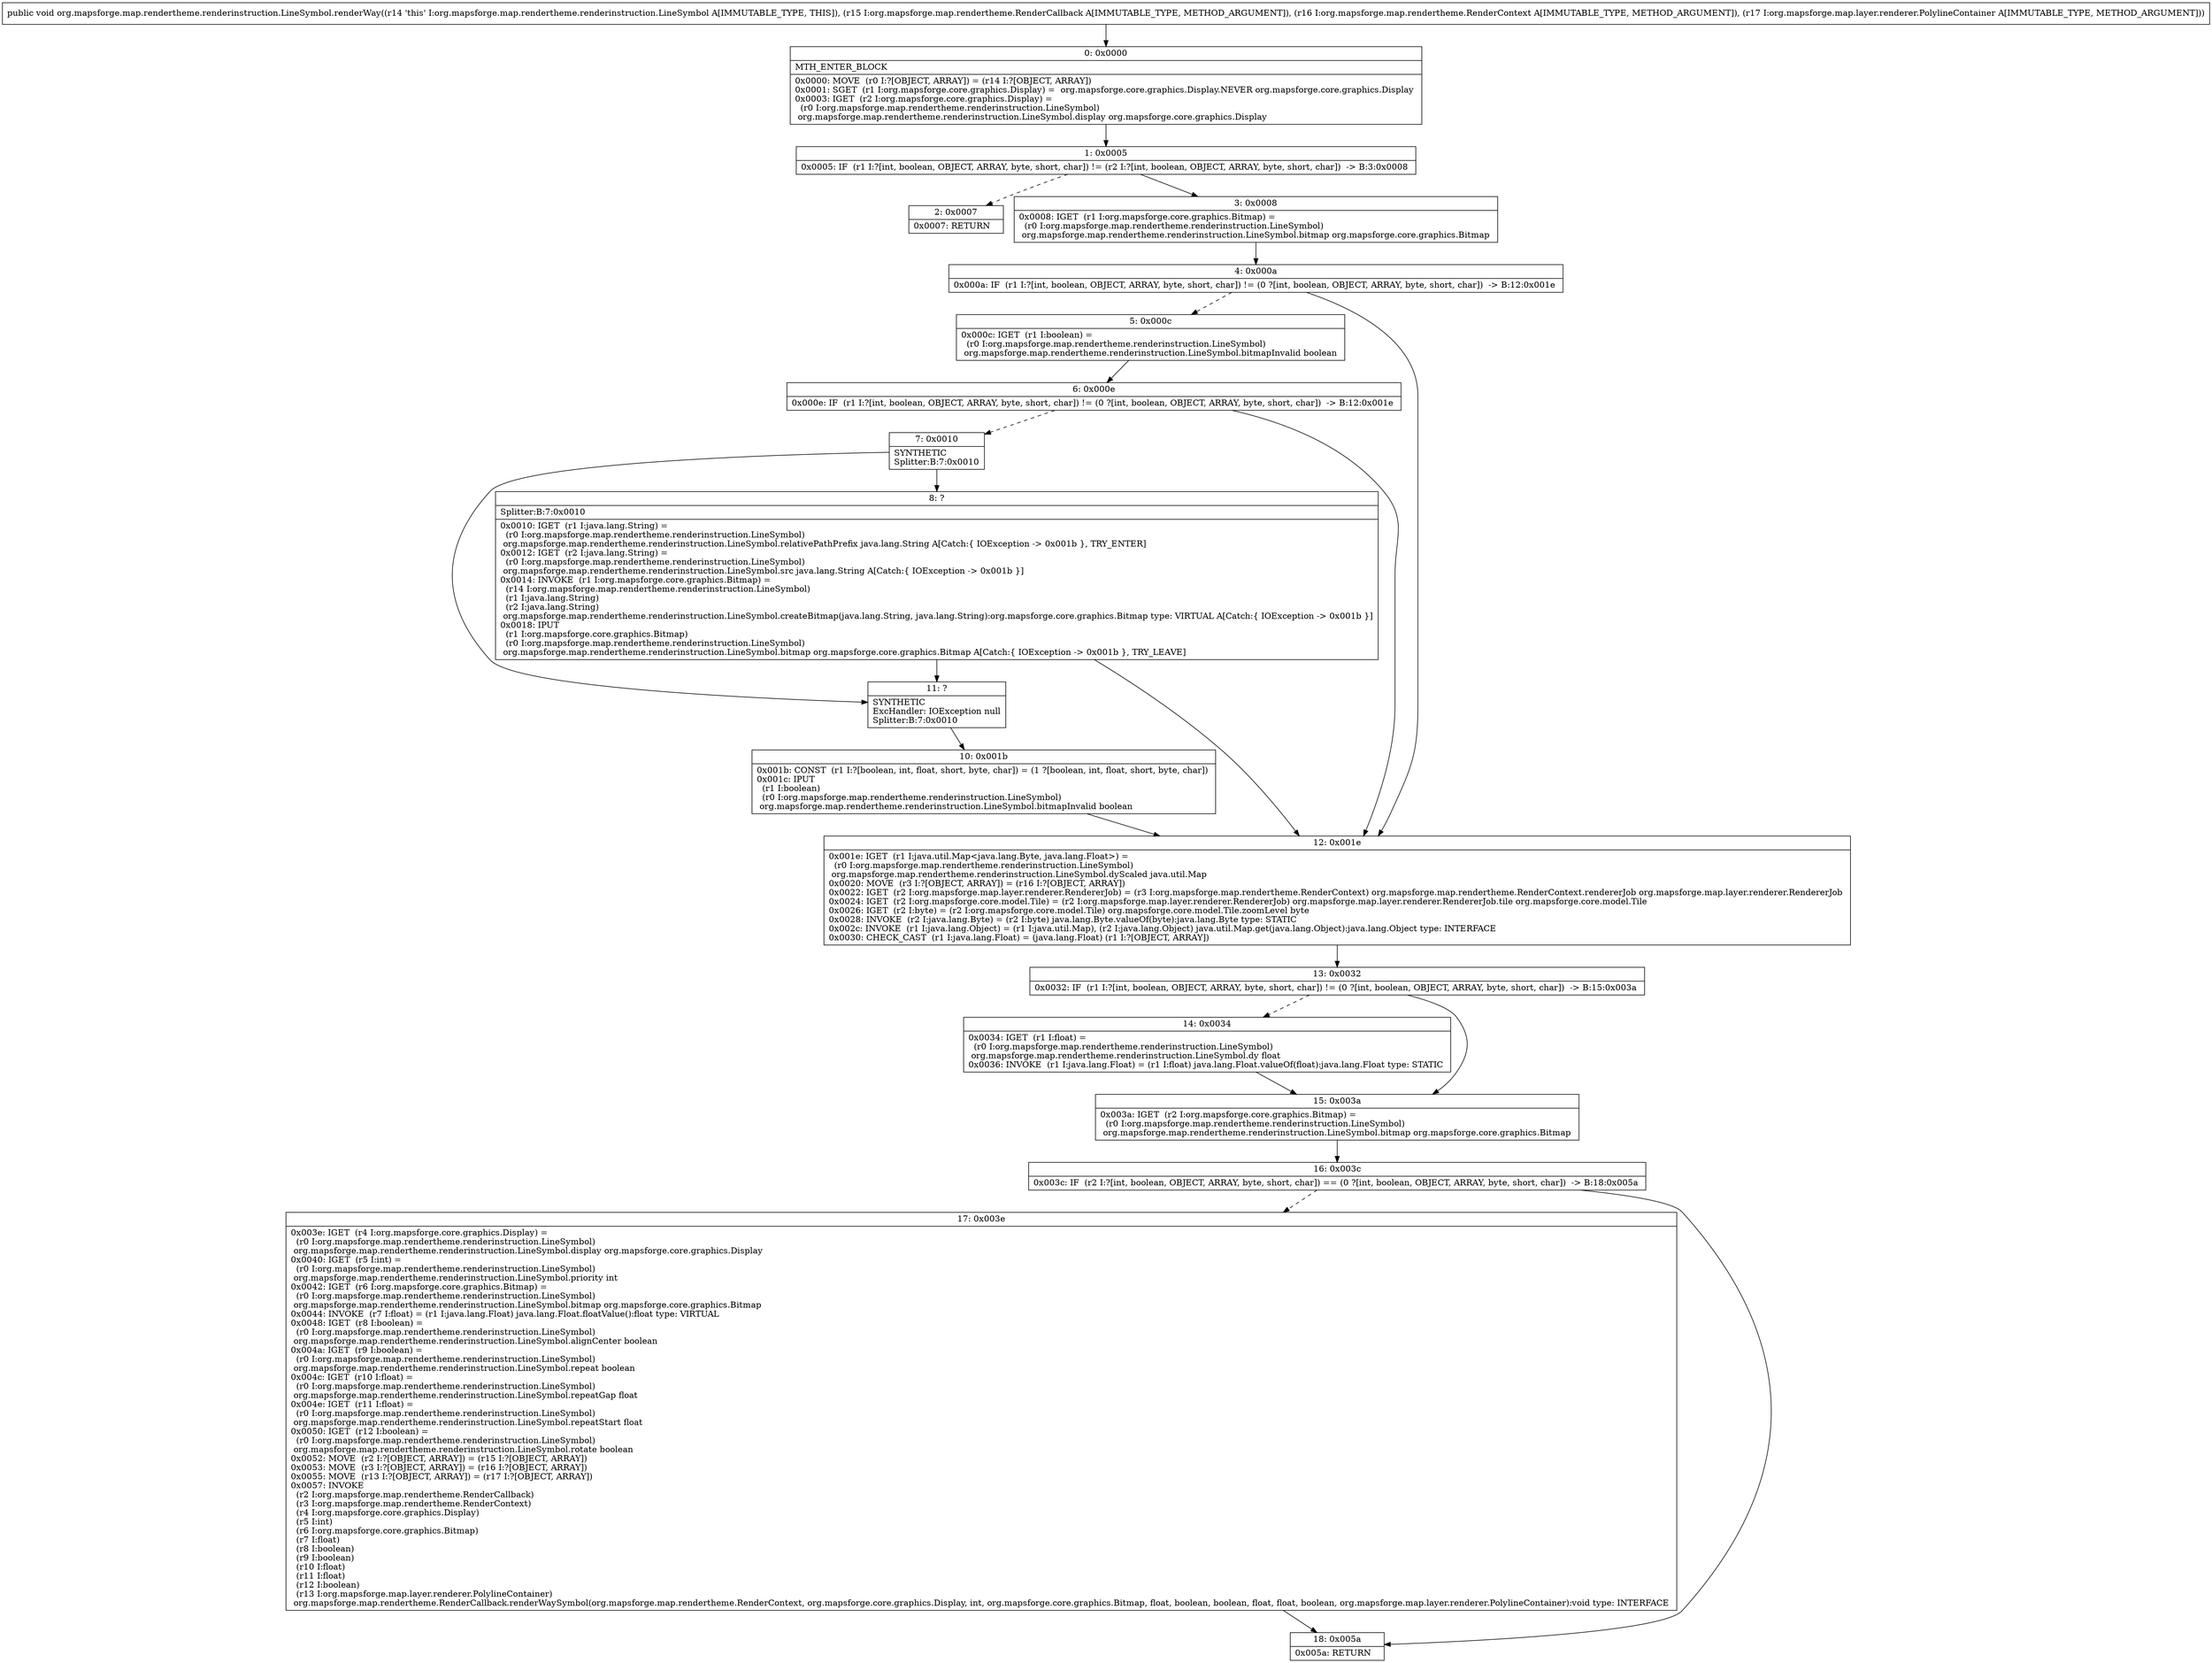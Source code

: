 digraph "CFG fororg.mapsforge.map.rendertheme.renderinstruction.LineSymbol.renderWay(Lorg\/mapsforge\/map\/rendertheme\/RenderCallback;Lorg\/mapsforge\/map\/rendertheme\/RenderContext;Lorg\/mapsforge\/map\/layer\/renderer\/PolylineContainer;)V" {
Node_0 [shape=record,label="{0\:\ 0x0000|MTH_ENTER_BLOCK\l|0x0000: MOVE  (r0 I:?[OBJECT, ARRAY]) = (r14 I:?[OBJECT, ARRAY]) \l0x0001: SGET  (r1 I:org.mapsforge.core.graphics.Display) =  org.mapsforge.core.graphics.Display.NEVER org.mapsforge.core.graphics.Display \l0x0003: IGET  (r2 I:org.mapsforge.core.graphics.Display) = \l  (r0 I:org.mapsforge.map.rendertheme.renderinstruction.LineSymbol)\l org.mapsforge.map.rendertheme.renderinstruction.LineSymbol.display org.mapsforge.core.graphics.Display \l}"];
Node_1 [shape=record,label="{1\:\ 0x0005|0x0005: IF  (r1 I:?[int, boolean, OBJECT, ARRAY, byte, short, char]) != (r2 I:?[int, boolean, OBJECT, ARRAY, byte, short, char])  \-\> B:3:0x0008 \l}"];
Node_2 [shape=record,label="{2\:\ 0x0007|0x0007: RETURN   \l}"];
Node_3 [shape=record,label="{3\:\ 0x0008|0x0008: IGET  (r1 I:org.mapsforge.core.graphics.Bitmap) = \l  (r0 I:org.mapsforge.map.rendertheme.renderinstruction.LineSymbol)\l org.mapsforge.map.rendertheme.renderinstruction.LineSymbol.bitmap org.mapsforge.core.graphics.Bitmap \l}"];
Node_4 [shape=record,label="{4\:\ 0x000a|0x000a: IF  (r1 I:?[int, boolean, OBJECT, ARRAY, byte, short, char]) != (0 ?[int, boolean, OBJECT, ARRAY, byte, short, char])  \-\> B:12:0x001e \l}"];
Node_5 [shape=record,label="{5\:\ 0x000c|0x000c: IGET  (r1 I:boolean) = \l  (r0 I:org.mapsforge.map.rendertheme.renderinstruction.LineSymbol)\l org.mapsforge.map.rendertheme.renderinstruction.LineSymbol.bitmapInvalid boolean \l}"];
Node_6 [shape=record,label="{6\:\ 0x000e|0x000e: IF  (r1 I:?[int, boolean, OBJECT, ARRAY, byte, short, char]) != (0 ?[int, boolean, OBJECT, ARRAY, byte, short, char])  \-\> B:12:0x001e \l}"];
Node_7 [shape=record,label="{7\:\ 0x0010|SYNTHETIC\lSplitter:B:7:0x0010\l}"];
Node_8 [shape=record,label="{8\:\ ?|Splitter:B:7:0x0010\l|0x0010: IGET  (r1 I:java.lang.String) = \l  (r0 I:org.mapsforge.map.rendertheme.renderinstruction.LineSymbol)\l org.mapsforge.map.rendertheme.renderinstruction.LineSymbol.relativePathPrefix java.lang.String A[Catch:\{ IOException \-\> 0x001b \}, TRY_ENTER]\l0x0012: IGET  (r2 I:java.lang.String) = \l  (r0 I:org.mapsforge.map.rendertheme.renderinstruction.LineSymbol)\l org.mapsforge.map.rendertheme.renderinstruction.LineSymbol.src java.lang.String A[Catch:\{ IOException \-\> 0x001b \}]\l0x0014: INVOKE  (r1 I:org.mapsforge.core.graphics.Bitmap) = \l  (r14 I:org.mapsforge.map.rendertheme.renderinstruction.LineSymbol)\l  (r1 I:java.lang.String)\l  (r2 I:java.lang.String)\l org.mapsforge.map.rendertheme.renderinstruction.LineSymbol.createBitmap(java.lang.String, java.lang.String):org.mapsforge.core.graphics.Bitmap type: VIRTUAL A[Catch:\{ IOException \-\> 0x001b \}]\l0x0018: IPUT  \l  (r1 I:org.mapsforge.core.graphics.Bitmap)\l  (r0 I:org.mapsforge.map.rendertheme.renderinstruction.LineSymbol)\l org.mapsforge.map.rendertheme.renderinstruction.LineSymbol.bitmap org.mapsforge.core.graphics.Bitmap A[Catch:\{ IOException \-\> 0x001b \}, TRY_LEAVE]\l}"];
Node_10 [shape=record,label="{10\:\ 0x001b|0x001b: CONST  (r1 I:?[boolean, int, float, short, byte, char]) = (1 ?[boolean, int, float, short, byte, char]) \l0x001c: IPUT  \l  (r1 I:boolean)\l  (r0 I:org.mapsforge.map.rendertheme.renderinstruction.LineSymbol)\l org.mapsforge.map.rendertheme.renderinstruction.LineSymbol.bitmapInvalid boolean \l}"];
Node_11 [shape=record,label="{11\:\ ?|SYNTHETIC\lExcHandler: IOException null\lSplitter:B:7:0x0010\l}"];
Node_12 [shape=record,label="{12\:\ 0x001e|0x001e: IGET  (r1 I:java.util.Map\<java.lang.Byte, java.lang.Float\>) = \l  (r0 I:org.mapsforge.map.rendertheme.renderinstruction.LineSymbol)\l org.mapsforge.map.rendertheme.renderinstruction.LineSymbol.dyScaled java.util.Map \l0x0020: MOVE  (r3 I:?[OBJECT, ARRAY]) = (r16 I:?[OBJECT, ARRAY]) \l0x0022: IGET  (r2 I:org.mapsforge.map.layer.renderer.RendererJob) = (r3 I:org.mapsforge.map.rendertheme.RenderContext) org.mapsforge.map.rendertheme.RenderContext.rendererJob org.mapsforge.map.layer.renderer.RendererJob \l0x0024: IGET  (r2 I:org.mapsforge.core.model.Tile) = (r2 I:org.mapsforge.map.layer.renderer.RendererJob) org.mapsforge.map.layer.renderer.RendererJob.tile org.mapsforge.core.model.Tile \l0x0026: IGET  (r2 I:byte) = (r2 I:org.mapsforge.core.model.Tile) org.mapsforge.core.model.Tile.zoomLevel byte \l0x0028: INVOKE  (r2 I:java.lang.Byte) = (r2 I:byte) java.lang.Byte.valueOf(byte):java.lang.Byte type: STATIC \l0x002c: INVOKE  (r1 I:java.lang.Object) = (r1 I:java.util.Map), (r2 I:java.lang.Object) java.util.Map.get(java.lang.Object):java.lang.Object type: INTERFACE \l0x0030: CHECK_CAST  (r1 I:java.lang.Float) = (java.lang.Float) (r1 I:?[OBJECT, ARRAY]) \l}"];
Node_13 [shape=record,label="{13\:\ 0x0032|0x0032: IF  (r1 I:?[int, boolean, OBJECT, ARRAY, byte, short, char]) != (0 ?[int, boolean, OBJECT, ARRAY, byte, short, char])  \-\> B:15:0x003a \l}"];
Node_14 [shape=record,label="{14\:\ 0x0034|0x0034: IGET  (r1 I:float) = \l  (r0 I:org.mapsforge.map.rendertheme.renderinstruction.LineSymbol)\l org.mapsforge.map.rendertheme.renderinstruction.LineSymbol.dy float \l0x0036: INVOKE  (r1 I:java.lang.Float) = (r1 I:float) java.lang.Float.valueOf(float):java.lang.Float type: STATIC \l}"];
Node_15 [shape=record,label="{15\:\ 0x003a|0x003a: IGET  (r2 I:org.mapsforge.core.graphics.Bitmap) = \l  (r0 I:org.mapsforge.map.rendertheme.renderinstruction.LineSymbol)\l org.mapsforge.map.rendertheme.renderinstruction.LineSymbol.bitmap org.mapsforge.core.graphics.Bitmap \l}"];
Node_16 [shape=record,label="{16\:\ 0x003c|0x003c: IF  (r2 I:?[int, boolean, OBJECT, ARRAY, byte, short, char]) == (0 ?[int, boolean, OBJECT, ARRAY, byte, short, char])  \-\> B:18:0x005a \l}"];
Node_17 [shape=record,label="{17\:\ 0x003e|0x003e: IGET  (r4 I:org.mapsforge.core.graphics.Display) = \l  (r0 I:org.mapsforge.map.rendertheme.renderinstruction.LineSymbol)\l org.mapsforge.map.rendertheme.renderinstruction.LineSymbol.display org.mapsforge.core.graphics.Display \l0x0040: IGET  (r5 I:int) = \l  (r0 I:org.mapsforge.map.rendertheme.renderinstruction.LineSymbol)\l org.mapsforge.map.rendertheme.renderinstruction.LineSymbol.priority int \l0x0042: IGET  (r6 I:org.mapsforge.core.graphics.Bitmap) = \l  (r0 I:org.mapsforge.map.rendertheme.renderinstruction.LineSymbol)\l org.mapsforge.map.rendertheme.renderinstruction.LineSymbol.bitmap org.mapsforge.core.graphics.Bitmap \l0x0044: INVOKE  (r7 I:float) = (r1 I:java.lang.Float) java.lang.Float.floatValue():float type: VIRTUAL \l0x0048: IGET  (r8 I:boolean) = \l  (r0 I:org.mapsforge.map.rendertheme.renderinstruction.LineSymbol)\l org.mapsforge.map.rendertheme.renderinstruction.LineSymbol.alignCenter boolean \l0x004a: IGET  (r9 I:boolean) = \l  (r0 I:org.mapsforge.map.rendertheme.renderinstruction.LineSymbol)\l org.mapsforge.map.rendertheme.renderinstruction.LineSymbol.repeat boolean \l0x004c: IGET  (r10 I:float) = \l  (r0 I:org.mapsforge.map.rendertheme.renderinstruction.LineSymbol)\l org.mapsforge.map.rendertheme.renderinstruction.LineSymbol.repeatGap float \l0x004e: IGET  (r11 I:float) = \l  (r0 I:org.mapsforge.map.rendertheme.renderinstruction.LineSymbol)\l org.mapsforge.map.rendertheme.renderinstruction.LineSymbol.repeatStart float \l0x0050: IGET  (r12 I:boolean) = \l  (r0 I:org.mapsforge.map.rendertheme.renderinstruction.LineSymbol)\l org.mapsforge.map.rendertheme.renderinstruction.LineSymbol.rotate boolean \l0x0052: MOVE  (r2 I:?[OBJECT, ARRAY]) = (r15 I:?[OBJECT, ARRAY]) \l0x0053: MOVE  (r3 I:?[OBJECT, ARRAY]) = (r16 I:?[OBJECT, ARRAY]) \l0x0055: MOVE  (r13 I:?[OBJECT, ARRAY]) = (r17 I:?[OBJECT, ARRAY]) \l0x0057: INVOKE  \l  (r2 I:org.mapsforge.map.rendertheme.RenderCallback)\l  (r3 I:org.mapsforge.map.rendertheme.RenderContext)\l  (r4 I:org.mapsforge.core.graphics.Display)\l  (r5 I:int)\l  (r6 I:org.mapsforge.core.graphics.Bitmap)\l  (r7 I:float)\l  (r8 I:boolean)\l  (r9 I:boolean)\l  (r10 I:float)\l  (r11 I:float)\l  (r12 I:boolean)\l  (r13 I:org.mapsforge.map.layer.renderer.PolylineContainer)\l org.mapsforge.map.rendertheme.RenderCallback.renderWaySymbol(org.mapsforge.map.rendertheme.RenderContext, org.mapsforge.core.graphics.Display, int, org.mapsforge.core.graphics.Bitmap, float, boolean, boolean, float, float, boolean, org.mapsforge.map.layer.renderer.PolylineContainer):void type: INTERFACE \l}"];
Node_18 [shape=record,label="{18\:\ 0x005a|0x005a: RETURN   \l}"];
MethodNode[shape=record,label="{public void org.mapsforge.map.rendertheme.renderinstruction.LineSymbol.renderWay((r14 'this' I:org.mapsforge.map.rendertheme.renderinstruction.LineSymbol A[IMMUTABLE_TYPE, THIS]), (r15 I:org.mapsforge.map.rendertheme.RenderCallback A[IMMUTABLE_TYPE, METHOD_ARGUMENT]), (r16 I:org.mapsforge.map.rendertheme.RenderContext A[IMMUTABLE_TYPE, METHOD_ARGUMENT]), (r17 I:org.mapsforge.map.layer.renderer.PolylineContainer A[IMMUTABLE_TYPE, METHOD_ARGUMENT])) }"];
MethodNode -> Node_0;
Node_0 -> Node_1;
Node_1 -> Node_2[style=dashed];
Node_1 -> Node_3;
Node_3 -> Node_4;
Node_4 -> Node_5[style=dashed];
Node_4 -> Node_12;
Node_5 -> Node_6;
Node_6 -> Node_7[style=dashed];
Node_6 -> Node_12;
Node_7 -> Node_8;
Node_7 -> Node_11;
Node_8 -> Node_11;
Node_8 -> Node_12;
Node_10 -> Node_12;
Node_11 -> Node_10;
Node_12 -> Node_13;
Node_13 -> Node_14[style=dashed];
Node_13 -> Node_15;
Node_14 -> Node_15;
Node_15 -> Node_16;
Node_16 -> Node_17[style=dashed];
Node_16 -> Node_18;
Node_17 -> Node_18;
}

